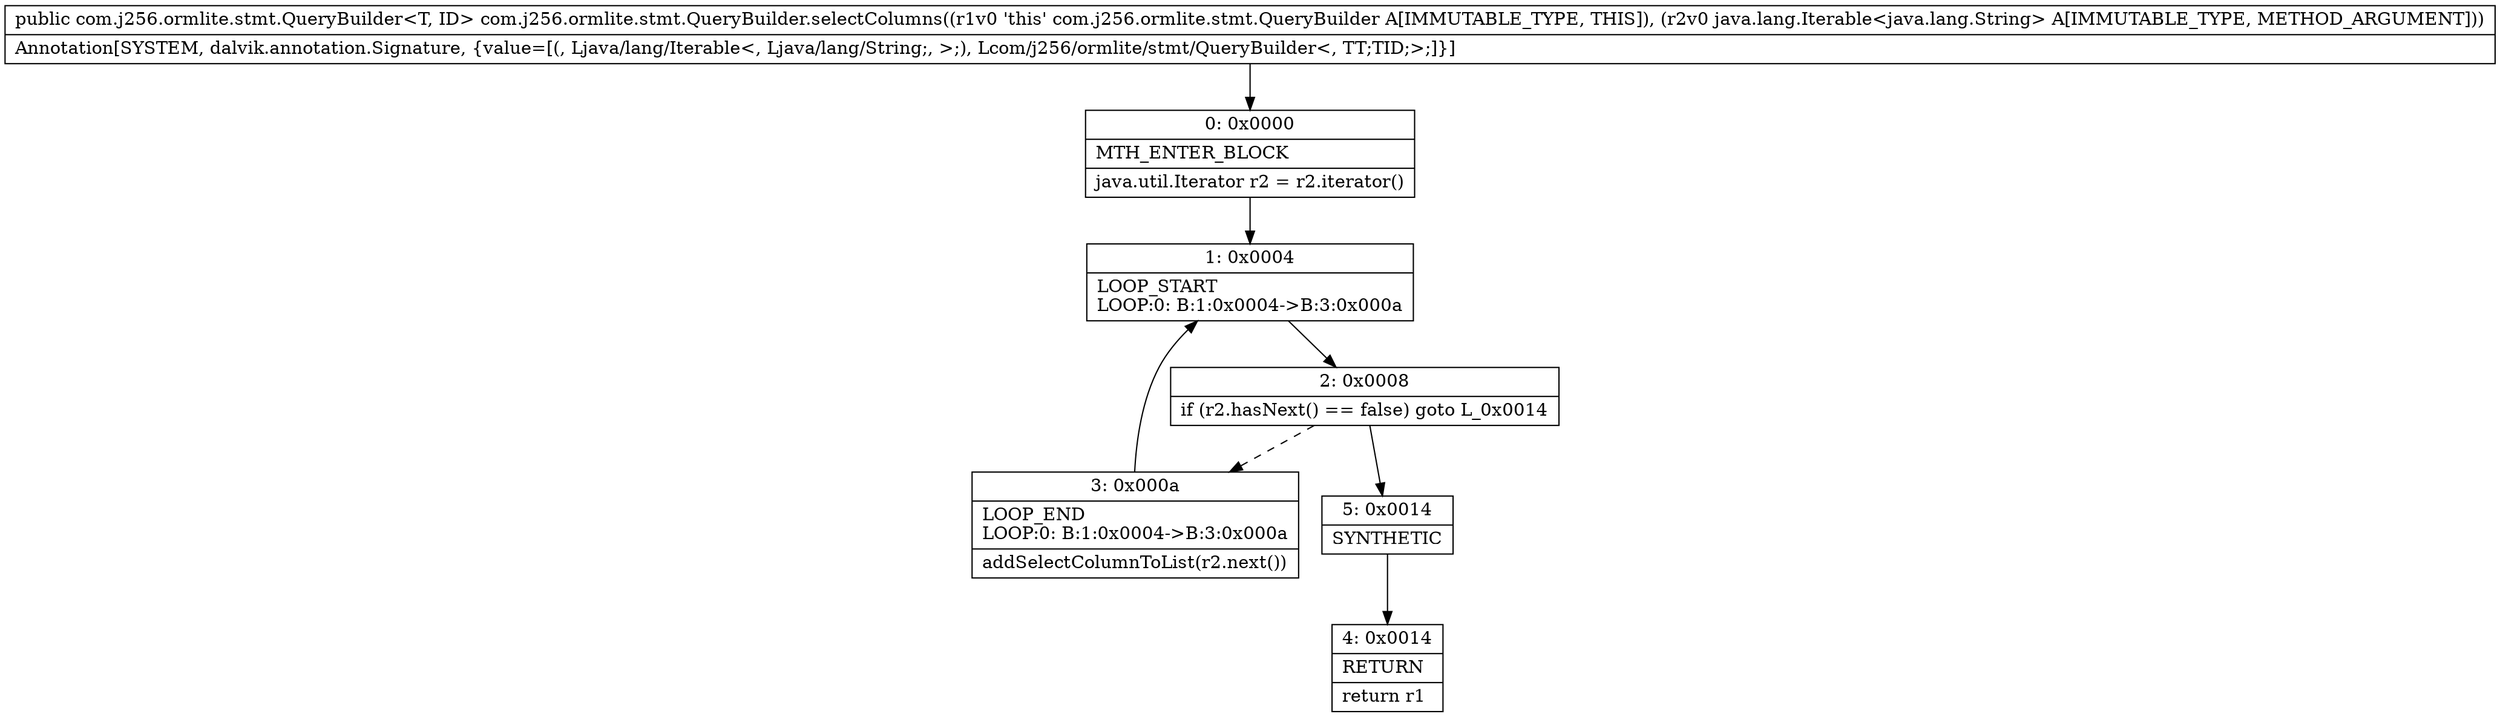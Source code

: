 digraph "CFG forcom.j256.ormlite.stmt.QueryBuilder.selectColumns(Ljava\/lang\/Iterable;)Lcom\/j256\/ormlite\/stmt\/QueryBuilder;" {
Node_0 [shape=record,label="{0\:\ 0x0000|MTH_ENTER_BLOCK\l|java.util.Iterator r2 = r2.iterator()\l}"];
Node_1 [shape=record,label="{1\:\ 0x0004|LOOP_START\lLOOP:0: B:1:0x0004\-\>B:3:0x000a\l}"];
Node_2 [shape=record,label="{2\:\ 0x0008|if (r2.hasNext() == false) goto L_0x0014\l}"];
Node_3 [shape=record,label="{3\:\ 0x000a|LOOP_END\lLOOP:0: B:1:0x0004\-\>B:3:0x000a\l|addSelectColumnToList(r2.next())\l}"];
Node_4 [shape=record,label="{4\:\ 0x0014|RETURN\l|return r1\l}"];
Node_5 [shape=record,label="{5\:\ 0x0014|SYNTHETIC\l}"];
MethodNode[shape=record,label="{public com.j256.ormlite.stmt.QueryBuilder\<T, ID\> com.j256.ormlite.stmt.QueryBuilder.selectColumns((r1v0 'this' com.j256.ormlite.stmt.QueryBuilder A[IMMUTABLE_TYPE, THIS]), (r2v0 java.lang.Iterable\<java.lang.String\> A[IMMUTABLE_TYPE, METHOD_ARGUMENT]))  | Annotation[SYSTEM, dalvik.annotation.Signature, \{value=[(, Ljava\/lang\/Iterable\<, Ljava\/lang\/String;, \>;), Lcom\/j256\/ormlite\/stmt\/QueryBuilder\<, TT;TID;\>;]\}]\l}"];
MethodNode -> Node_0;
Node_0 -> Node_1;
Node_1 -> Node_2;
Node_2 -> Node_3[style=dashed];
Node_2 -> Node_5;
Node_3 -> Node_1;
Node_5 -> Node_4;
}


